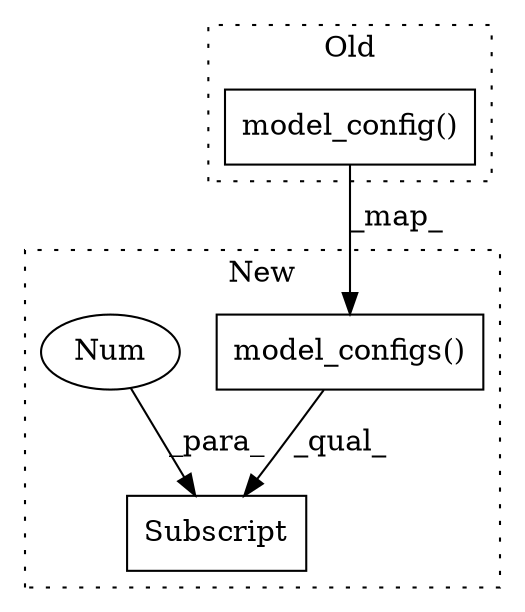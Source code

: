 digraph G {
subgraph cluster0 {
1 [label="model_config()" a="75" s="12525" l="25" shape="box"];
label = "Old";
style="dotted";
}
subgraph cluster1 {
2 [label="model_configs()" a="75" s="12836" l="26" shape="box"];
3 [label="Subscript" a="63" s="12836,0" l="29,0" shape="box"];
4 [label="Num" a="76" s="12863" l="1" shape="ellipse"];
label = "New";
style="dotted";
}
1 -> 2 [label="_map_"];
2 -> 3 [label="_qual_"];
4 -> 3 [label="_para_"];
}